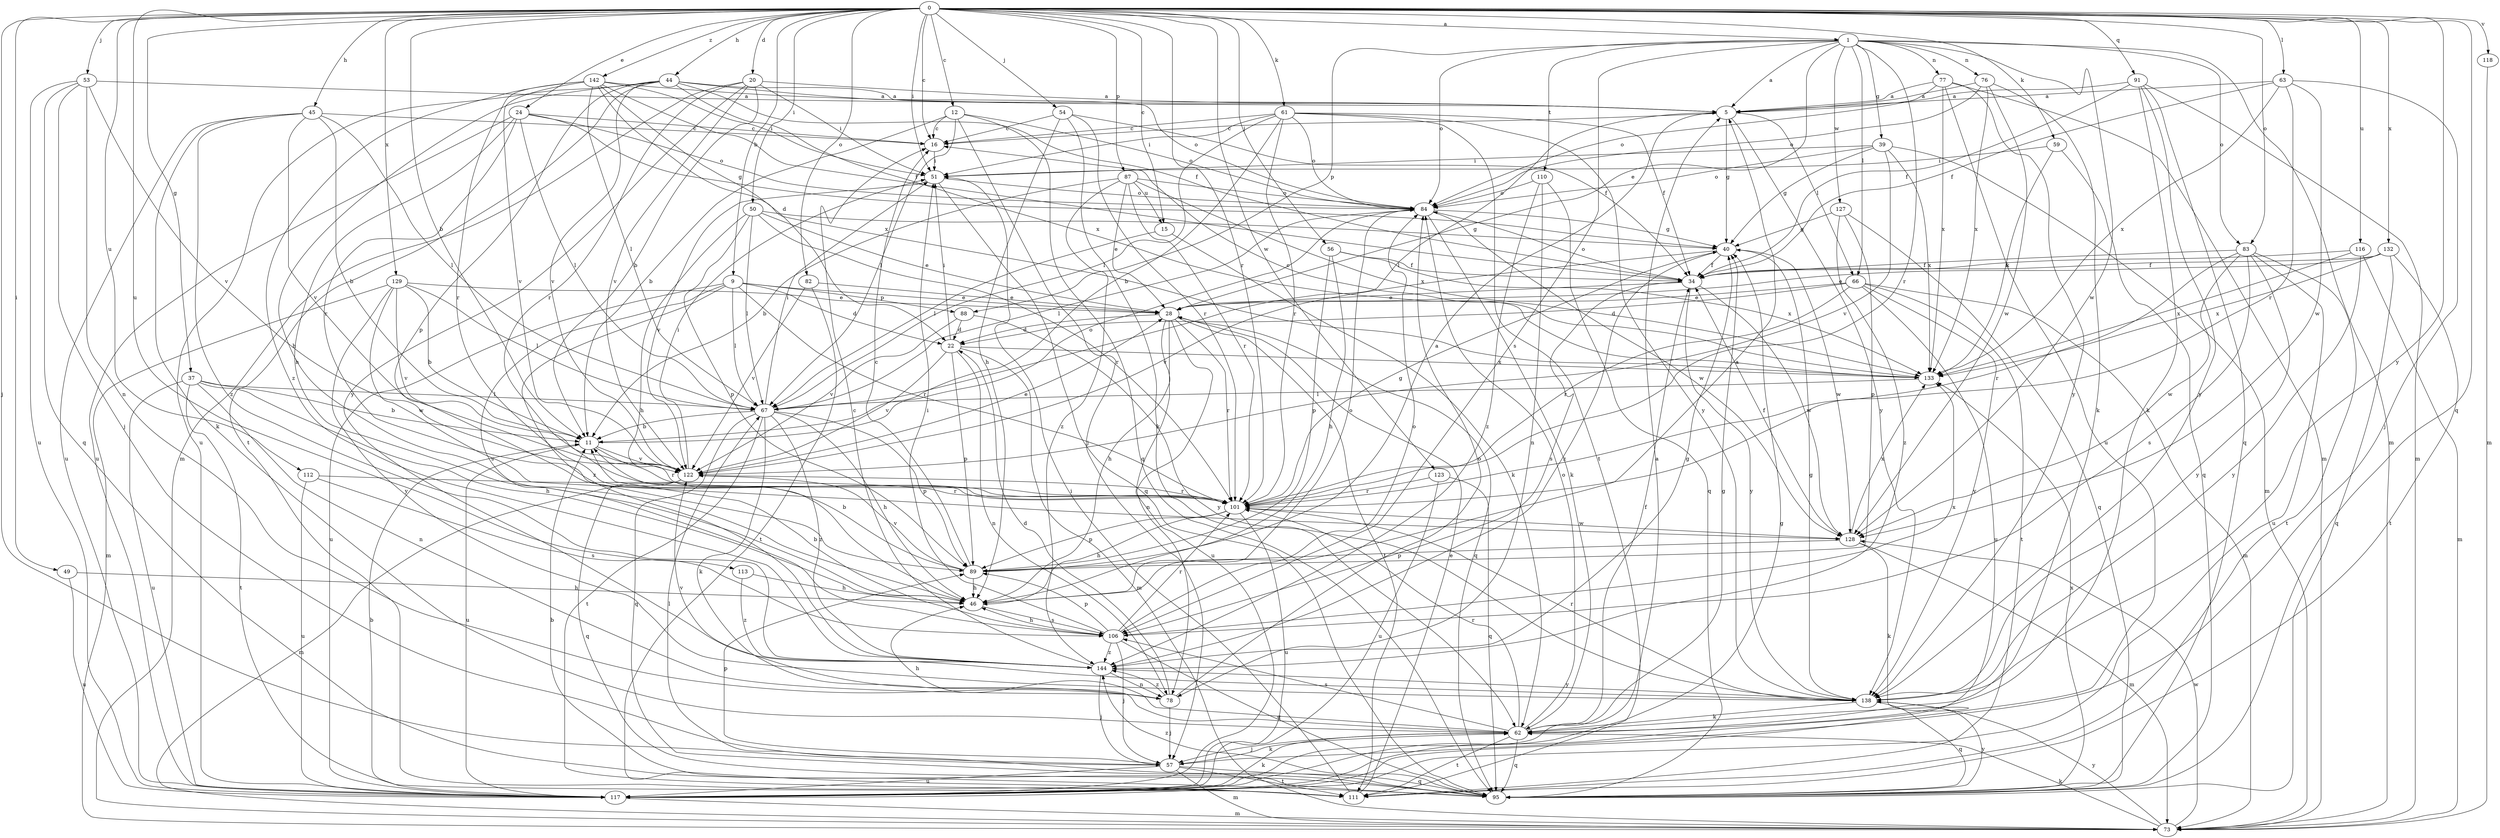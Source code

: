 strict digraph  {
0;
1;
5;
9;
11;
12;
15;
16;
20;
22;
24;
28;
34;
37;
39;
40;
44;
45;
46;
49;
50;
51;
53;
54;
56;
57;
59;
61;
62;
63;
66;
67;
73;
76;
77;
78;
82;
83;
84;
87;
88;
89;
91;
95;
101;
106;
110;
111;
112;
113;
116;
117;
118;
122;
123;
127;
128;
129;
132;
133;
138;
142;
144;
0 -> 1  [label=a];
0 -> 9  [label=b];
0 -> 11  [label=b];
0 -> 12  [label=c];
0 -> 15  [label=c];
0 -> 16  [label=c];
0 -> 20  [label=d];
0 -> 24  [label=e];
0 -> 37  [label=g];
0 -> 44  [label=h];
0 -> 45  [label=h];
0 -> 49  [label=i];
0 -> 50  [label=i];
0 -> 51  [label=i];
0 -> 53  [label=j];
0 -> 54  [label=j];
0 -> 56  [label=j];
0 -> 57  [label=j];
0 -> 59  [label=k];
0 -> 61  [label=k];
0 -> 63  [label=l];
0 -> 82  [label=o];
0 -> 83  [label=o];
0 -> 87  [label=p];
0 -> 91  [label=q];
0 -> 95  [label=q];
0 -> 101  [label=r];
0 -> 112  [label=u];
0 -> 113  [label=u];
0 -> 116  [label=u];
0 -> 118  [label=v];
0 -> 123  [label=w];
0 -> 129  [label=x];
0 -> 132  [label=x];
0 -> 138  [label=y];
0 -> 142  [label=z];
1 -> 5  [label=a];
1 -> 28  [label=e];
1 -> 39  [label=g];
1 -> 66  [label=l];
1 -> 73  [label=m];
1 -> 76  [label=n];
1 -> 77  [label=n];
1 -> 83  [label=o];
1 -> 84  [label=o];
1 -> 88  [label=p];
1 -> 101  [label=r];
1 -> 106  [label=s];
1 -> 110  [label=t];
1 -> 127  [label=w];
1 -> 128  [label=w];
5 -> 16  [label=c];
5 -> 40  [label=g];
5 -> 66  [label=l];
5 -> 67  [label=l];
5 -> 138  [label=y];
9 -> 22  [label=d];
9 -> 28  [label=e];
9 -> 67  [label=l];
9 -> 88  [label=p];
9 -> 101  [label=r];
9 -> 106  [label=s];
9 -> 117  [label=u];
9 -> 144  [label=z];
11 -> 84  [label=o];
11 -> 101  [label=r];
11 -> 117  [label=u];
11 -> 122  [label=v];
12 -> 11  [label=b];
12 -> 16  [label=c];
12 -> 57  [label=j];
12 -> 67  [label=l];
12 -> 84  [label=o];
12 -> 95  [label=q];
15 -> 62  [label=k];
15 -> 67  [label=l];
16 -> 51  [label=i];
20 -> 5  [label=a];
20 -> 11  [label=b];
20 -> 51  [label=i];
20 -> 73  [label=m];
20 -> 101  [label=r];
20 -> 122  [label=v];
20 -> 138  [label=y];
22 -> 51  [label=i];
22 -> 73  [label=m];
22 -> 78  [label=n];
22 -> 89  [label=p];
22 -> 122  [label=v];
22 -> 133  [label=x];
24 -> 16  [label=c];
24 -> 40  [label=g];
24 -> 46  [label=h];
24 -> 67  [label=l];
24 -> 84  [label=o];
24 -> 101  [label=r];
24 -> 117  [label=u];
28 -> 22  [label=d];
28 -> 46  [label=h];
28 -> 78  [label=n];
28 -> 95  [label=q];
28 -> 101  [label=r];
28 -> 111  [label=t];
28 -> 117  [label=u];
34 -> 28  [label=e];
34 -> 84  [label=o];
34 -> 106  [label=s];
34 -> 128  [label=w];
34 -> 138  [label=y];
37 -> 11  [label=b];
37 -> 46  [label=h];
37 -> 67  [label=l];
37 -> 78  [label=n];
37 -> 111  [label=t];
37 -> 117  [label=u];
39 -> 40  [label=g];
39 -> 51  [label=i];
39 -> 73  [label=m];
39 -> 84  [label=o];
39 -> 122  [label=v];
39 -> 133  [label=x];
40 -> 34  [label=f];
40 -> 122  [label=v];
40 -> 128  [label=w];
40 -> 144  [label=z];
44 -> 5  [label=a];
44 -> 34  [label=f];
44 -> 46  [label=h];
44 -> 84  [label=o];
44 -> 89  [label=p];
44 -> 111  [label=t];
44 -> 117  [label=u];
44 -> 122  [label=v];
44 -> 133  [label=x];
45 -> 11  [label=b];
45 -> 16  [label=c];
45 -> 62  [label=k];
45 -> 67  [label=l];
45 -> 117  [label=u];
45 -> 122  [label=v];
45 -> 144  [label=z];
46 -> 5  [label=a];
46 -> 84  [label=o];
46 -> 106  [label=s];
49 -> 46  [label=h];
49 -> 117  [label=u];
50 -> 28  [label=e];
50 -> 40  [label=g];
50 -> 46  [label=h];
50 -> 67  [label=l];
50 -> 89  [label=p];
50 -> 101  [label=r];
51 -> 84  [label=o];
51 -> 95  [label=q];
51 -> 122  [label=v];
53 -> 5  [label=a];
53 -> 57  [label=j];
53 -> 78  [label=n];
53 -> 95  [label=q];
53 -> 117  [label=u];
53 -> 122  [label=v];
54 -> 16  [label=c];
54 -> 34  [label=f];
54 -> 46  [label=h];
54 -> 62  [label=k];
54 -> 101  [label=r];
56 -> 34  [label=f];
56 -> 46  [label=h];
56 -> 89  [label=p];
56 -> 133  [label=x];
57 -> 62  [label=k];
57 -> 73  [label=m];
57 -> 89  [label=p];
57 -> 95  [label=q];
57 -> 111  [label=t];
57 -> 117  [label=u];
59 -> 51  [label=i];
59 -> 95  [label=q];
59 -> 133  [label=x];
61 -> 11  [label=b];
61 -> 16  [label=c];
61 -> 34  [label=f];
61 -> 51  [label=i];
61 -> 67  [label=l];
61 -> 84  [label=o];
61 -> 101  [label=r];
61 -> 111  [label=t];
61 -> 138  [label=y];
62 -> 34  [label=f];
62 -> 40  [label=g];
62 -> 46  [label=h];
62 -> 57  [label=j];
62 -> 84  [label=o];
62 -> 95  [label=q];
62 -> 101  [label=r];
62 -> 106  [label=s];
62 -> 111  [label=t];
63 -> 5  [label=a];
63 -> 34  [label=f];
63 -> 57  [label=j];
63 -> 101  [label=r];
63 -> 128  [label=w];
63 -> 133  [label=x];
66 -> 22  [label=d];
66 -> 28  [label=e];
66 -> 73  [label=m];
66 -> 101  [label=r];
66 -> 111  [label=t];
66 -> 117  [label=u];
66 -> 138  [label=y];
67 -> 11  [label=b];
67 -> 46  [label=h];
67 -> 51  [label=i];
67 -> 62  [label=k];
67 -> 89  [label=p];
67 -> 95  [label=q];
67 -> 111  [label=t];
67 -> 144  [label=z];
73 -> 62  [label=k];
73 -> 128  [label=w];
73 -> 138  [label=y];
76 -> 5  [label=a];
76 -> 62  [label=k];
76 -> 84  [label=o];
76 -> 128  [label=w];
76 -> 133  [label=x];
77 -> 5  [label=a];
77 -> 73  [label=m];
77 -> 84  [label=o];
77 -> 117  [label=u];
77 -> 133  [label=x];
77 -> 138  [label=y];
78 -> 22  [label=d];
78 -> 57  [label=j];
78 -> 84  [label=o];
78 -> 122  [label=v];
78 -> 144  [label=z];
82 -> 28  [label=e];
82 -> 111  [label=t];
82 -> 122  [label=v];
83 -> 34  [label=f];
83 -> 101  [label=r];
83 -> 106  [label=s];
83 -> 111  [label=t];
83 -> 117  [label=u];
83 -> 128  [label=w];
83 -> 138  [label=y];
84 -> 40  [label=g];
84 -> 62  [label=k];
84 -> 67  [label=l];
84 -> 128  [label=w];
87 -> 11  [label=b];
87 -> 28  [label=e];
87 -> 84  [label=o];
87 -> 101  [label=r];
87 -> 133  [label=x];
87 -> 144  [label=z];
87 -> 15  [label=u];
88 -> 22  [label=d];
88 -> 122  [label=v];
88 -> 138  [label=y];
89 -> 5  [label=a];
89 -> 11  [label=b];
89 -> 16  [label=c];
89 -> 46  [label=h];
89 -> 122  [label=v];
91 -> 5  [label=a];
91 -> 34  [label=f];
91 -> 62  [label=k];
91 -> 73  [label=m];
91 -> 95  [label=q];
91 -> 138  [label=y];
95 -> 11  [label=b];
95 -> 67  [label=l];
95 -> 133  [label=x];
95 -> 138  [label=y];
95 -> 144  [label=z];
101 -> 40  [label=g];
101 -> 46  [label=h];
101 -> 89  [label=p];
101 -> 117  [label=u];
101 -> 128  [label=w];
106 -> 11  [label=b];
106 -> 46  [label=h];
106 -> 51  [label=i];
106 -> 57  [label=j];
106 -> 84  [label=o];
106 -> 89  [label=p];
106 -> 95  [label=q];
106 -> 101  [label=r];
106 -> 133  [label=x];
106 -> 144  [label=z];
110 -> 78  [label=n];
110 -> 84  [label=o];
110 -> 95  [label=q];
110 -> 144  [label=z];
111 -> 28  [label=e];
111 -> 51  [label=i];
112 -> 101  [label=r];
112 -> 106  [label=s];
112 -> 117  [label=u];
113 -> 46  [label=h];
113 -> 144  [label=z];
116 -> 34  [label=f];
116 -> 73  [label=m];
116 -> 133  [label=x];
116 -> 138  [label=y];
117 -> 5  [label=a];
117 -> 11  [label=b];
117 -> 40  [label=g];
117 -> 62  [label=k];
117 -> 73  [label=m];
118 -> 73  [label=m];
122 -> 28  [label=e];
122 -> 51  [label=i];
122 -> 73  [label=m];
122 -> 95  [label=q];
122 -> 101  [label=r];
123 -> 95  [label=q];
123 -> 101  [label=r];
123 -> 117  [label=u];
127 -> 40  [label=g];
127 -> 89  [label=p];
127 -> 95  [label=q];
127 -> 144  [label=z];
128 -> 34  [label=f];
128 -> 62  [label=k];
128 -> 73  [label=m];
128 -> 89  [label=p];
128 -> 133  [label=x];
129 -> 11  [label=b];
129 -> 28  [label=e];
129 -> 67  [label=l];
129 -> 73  [label=m];
129 -> 122  [label=v];
129 -> 128  [label=w];
129 -> 138  [label=y];
132 -> 28  [label=e];
132 -> 34  [label=f];
132 -> 95  [label=q];
132 -> 111  [label=t];
132 -> 133  [label=x];
133 -> 16  [label=c];
133 -> 67  [label=l];
138 -> 40  [label=g];
138 -> 62  [label=k];
138 -> 95  [label=q];
138 -> 101  [label=r];
142 -> 5  [label=a];
142 -> 22  [label=d];
142 -> 34  [label=f];
142 -> 51  [label=i];
142 -> 67  [label=l];
142 -> 101  [label=r];
142 -> 122  [label=v];
142 -> 133  [label=x];
142 -> 144  [label=z];
144 -> 16  [label=c];
144 -> 40  [label=g];
144 -> 57  [label=j];
144 -> 78  [label=n];
144 -> 138  [label=y];
}
